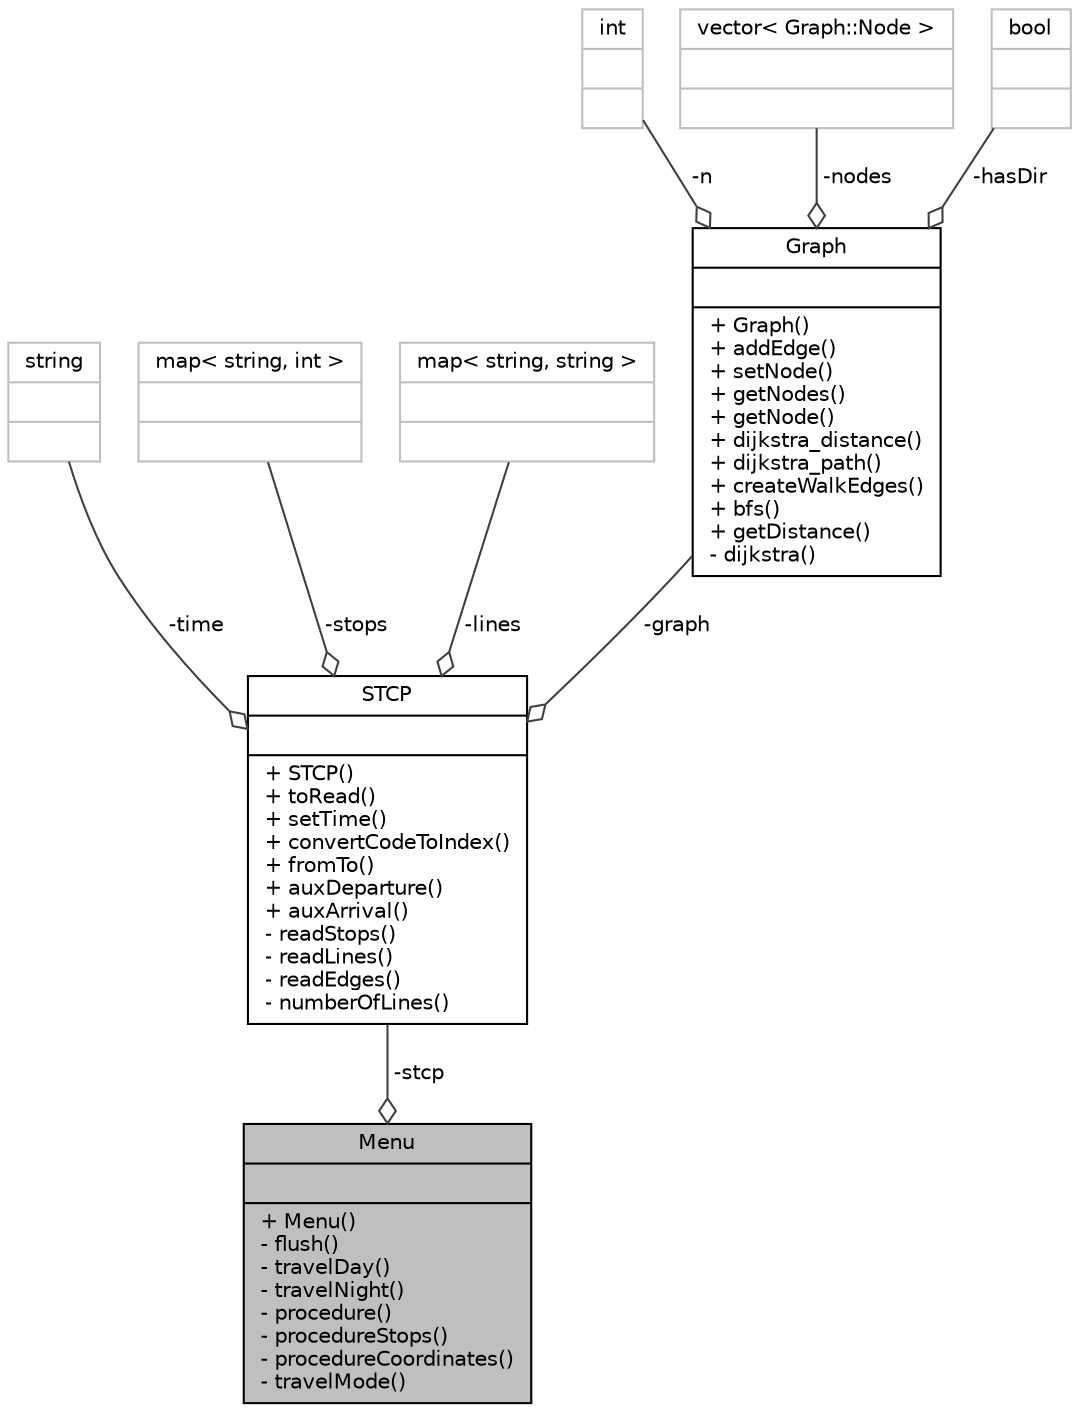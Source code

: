 digraph "Menu"
{
 // LATEX_PDF_SIZE
  bgcolor="transparent";
  edge [fontname="Helvetica",fontsize="10",labelfontname="Helvetica",labelfontsize="10"];
  node [fontname="Helvetica",fontsize="10",shape=record];
  Node1 [label="{Menu\n||+ Menu()\l- flush()\l- travelDay()\l- travelNight()\l- procedure()\l- procedureStops()\l- procedureCoordinates()\l- travelMode()\l}",height=0.2,width=0.4,color="black", fillcolor="grey75", style="filled", fontcolor="black",tooltip=" "];
  Node2 -> Node1 [color="grey25",fontsize="10",style="solid",label=" -stcp" ,arrowhead="odiamond",fontname="Helvetica"];
  Node2 [label="{STCP\n||+ STCP()\l+ toRead()\l+ setTime()\l+ convertCodeToIndex()\l+ fromTo()\l+ auxDeparture()\l+ auxArrival()\l- readStops()\l- readLines()\l- readEdges()\l- numberOfLines()\l}",height=0.2,width=0.4,color="black",URL="$classSTCP.html",tooltip=" "];
  Node3 -> Node2 [color="grey25",fontsize="10",style="solid",label=" -time" ,arrowhead="odiamond",fontname="Helvetica"];
  Node3 [label="{string\n||}",height=0.2,width=0.4,color="grey75",tooltip=" "];
  Node4 -> Node2 [color="grey25",fontsize="10",style="solid",label=" -stops" ,arrowhead="odiamond",fontname="Helvetica"];
  Node4 [label="{map\< string, int \>\n||}",height=0.2,width=0.4,color="grey75",tooltip=" "];
  Node5 -> Node2 [color="grey25",fontsize="10",style="solid",label=" -lines" ,arrowhead="odiamond",fontname="Helvetica"];
  Node5 [label="{map\< string, string \>\n||}",height=0.2,width=0.4,color="grey75",tooltip=" "];
  Node6 -> Node2 [color="grey25",fontsize="10",style="solid",label=" -graph" ,arrowhead="odiamond",fontname="Helvetica"];
  Node6 [label="{Graph\n||+ Graph()\l+ addEdge()\l+ setNode()\l+ getNodes()\l+ getNode()\l+ dijkstra_distance()\l+ dijkstra_path()\l+ createWalkEdges()\l+ bfs()\l+ getDistance()\l- dijkstra()\l}",height=0.2,width=0.4,color="black",URL="$classGraph.html",tooltip=" "];
  Node7 -> Node6 [color="grey25",fontsize="10",style="solid",label=" -n" ,arrowhead="odiamond",fontname="Helvetica"];
  Node7 [label="{int\n||}",height=0.2,width=0.4,color="grey75",tooltip=" "];
  Node8 -> Node6 [color="grey25",fontsize="10",style="solid",label=" -nodes" ,arrowhead="odiamond",fontname="Helvetica"];
  Node8 [label="{vector\< Graph::Node \>\n||}",height=0.2,width=0.4,color="grey75",tooltip=" "];
  Node9 -> Node6 [color="grey25",fontsize="10",style="solid",label=" -hasDir" ,arrowhead="odiamond",fontname="Helvetica"];
  Node9 [label="{bool\n||}",height=0.2,width=0.4,color="grey75",tooltip=" "];
}
